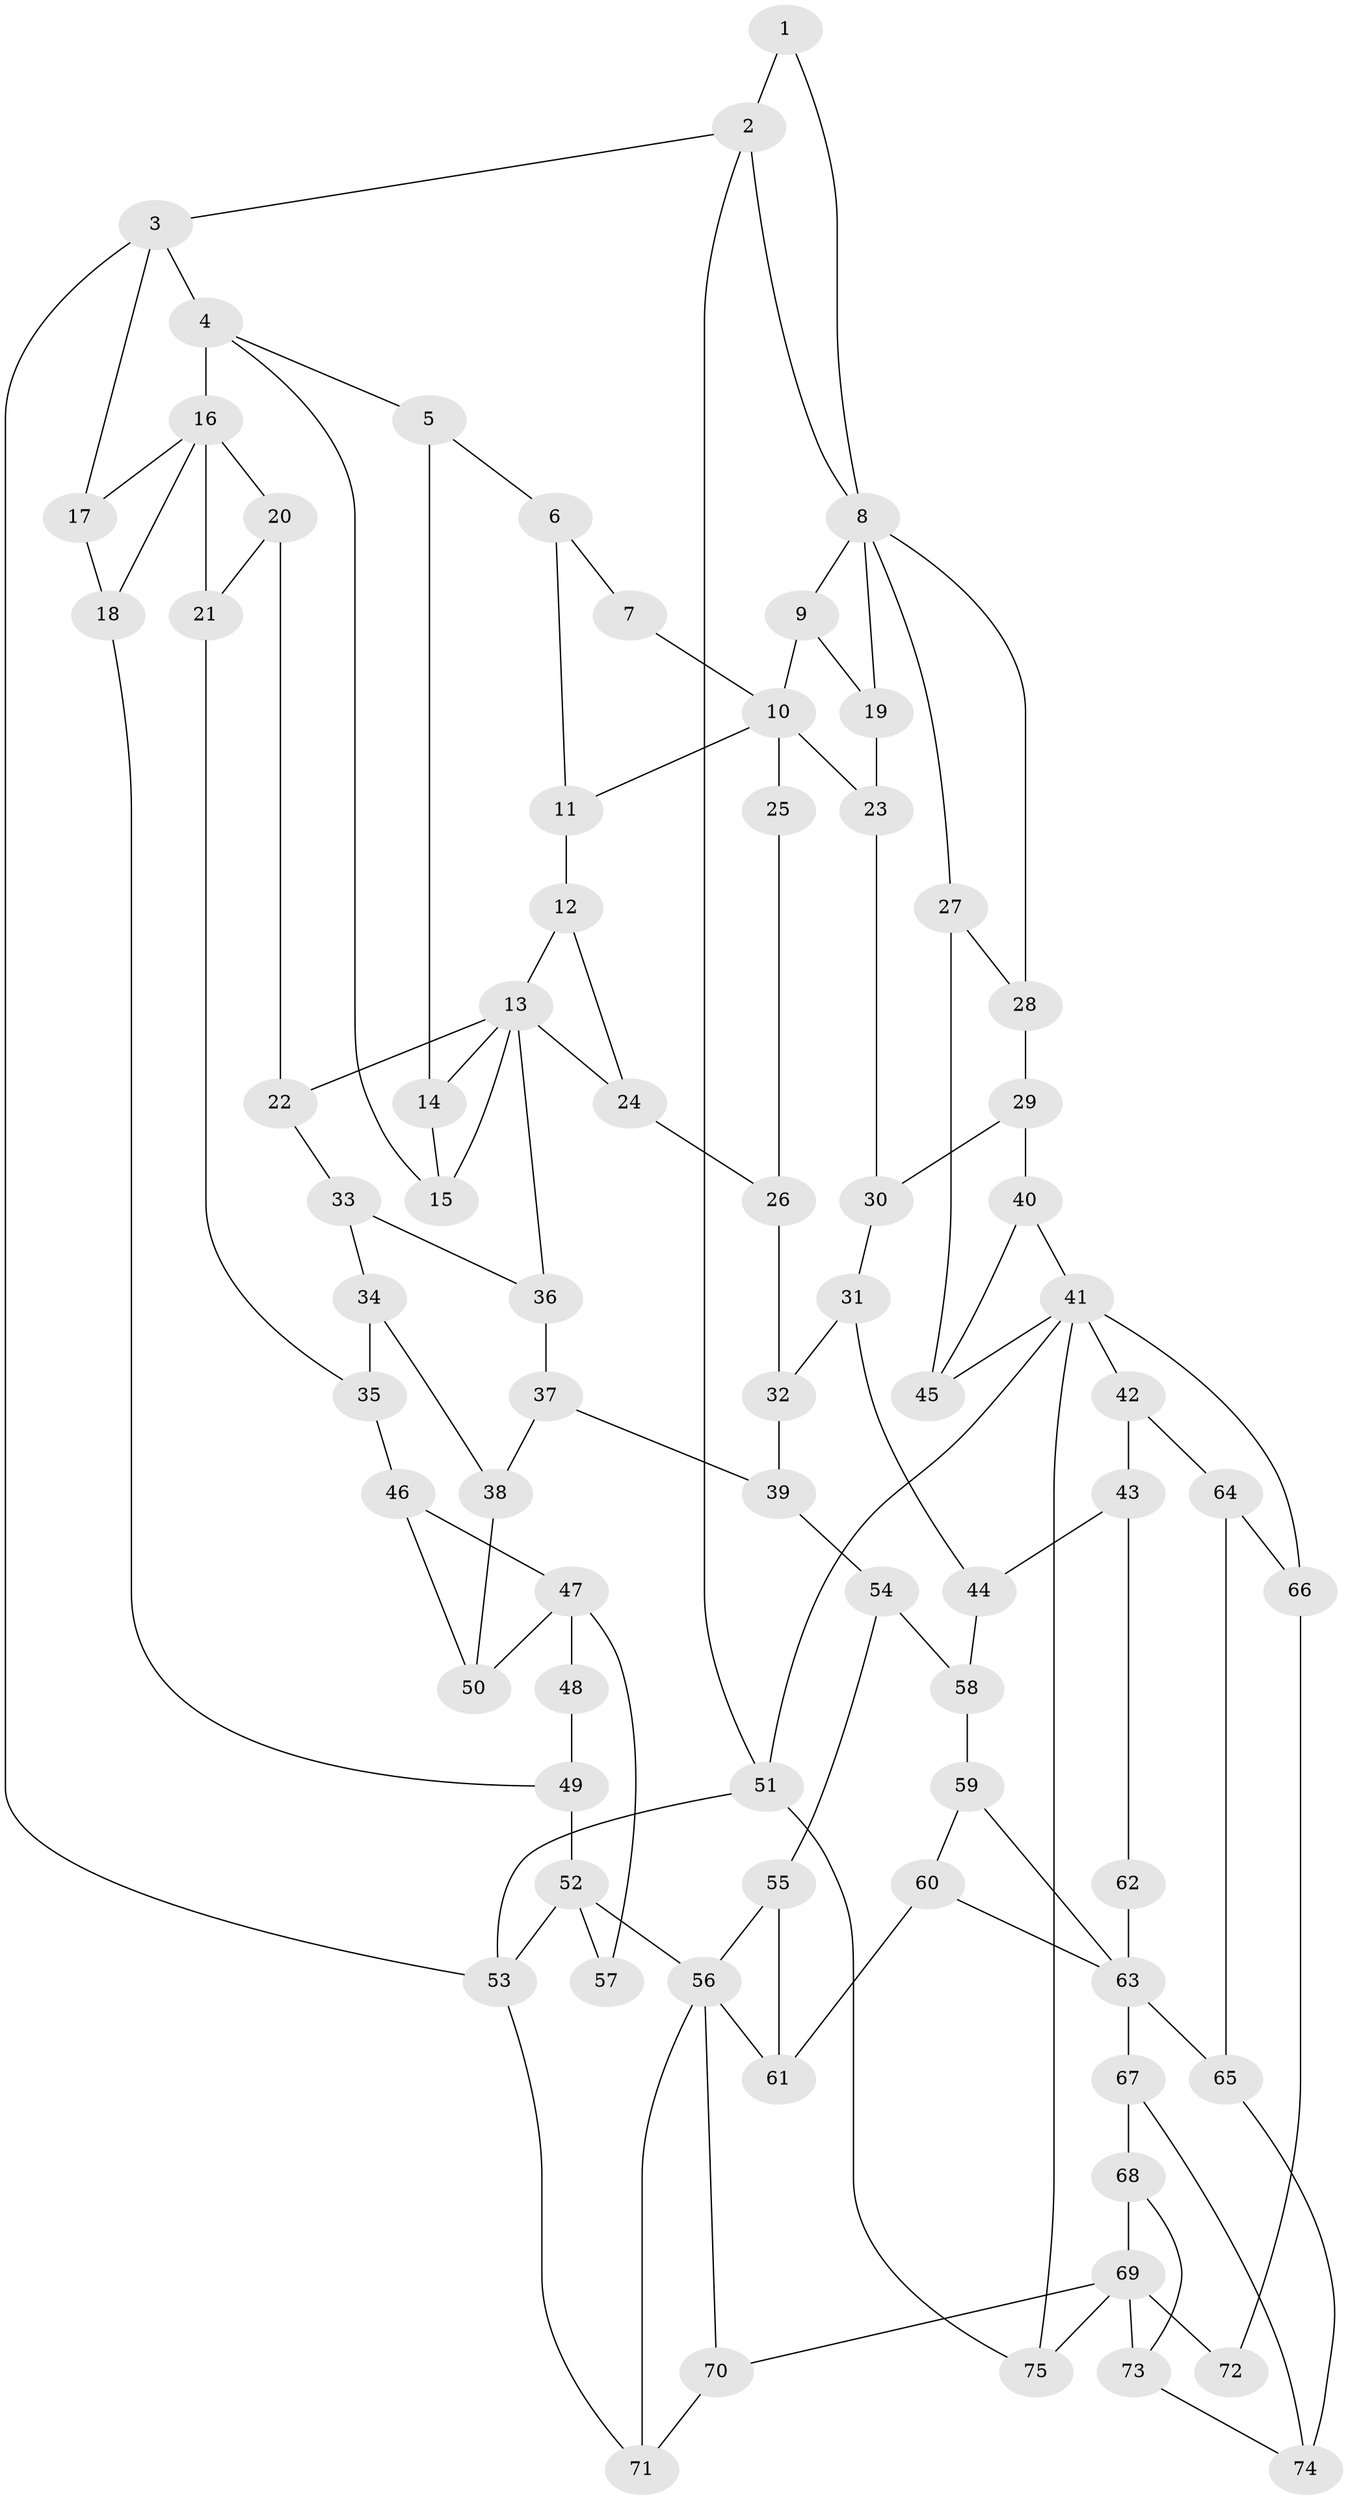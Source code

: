 // original degree distribution, {3: 0.018867924528301886, 6: 0.22641509433962265, 4: 0.24528301886792453, 5: 0.5094339622641509}
// Generated by graph-tools (version 1.1) at 2025/54/03/04/25 22:54:28]
// undirected, 75 vertices, 122 edges
graph export_dot {
  node [color=gray90,style=filled];
  1;
  2;
  3;
  4;
  5;
  6;
  7;
  8;
  9;
  10;
  11;
  12;
  13;
  14;
  15;
  16;
  17;
  18;
  19;
  20;
  21;
  22;
  23;
  24;
  25;
  26;
  27;
  28;
  29;
  30;
  31;
  32;
  33;
  34;
  35;
  36;
  37;
  38;
  39;
  40;
  41;
  42;
  43;
  44;
  45;
  46;
  47;
  48;
  49;
  50;
  51;
  52;
  53;
  54;
  55;
  56;
  57;
  58;
  59;
  60;
  61;
  62;
  63;
  64;
  65;
  66;
  67;
  68;
  69;
  70;
  71;
  72;
  73;
  74;
  75;
  1 -- 2 [weight=1.0];
  1 -- 8 [weight=1.0];
  2 -- 3 [weight=1.0];
  2 -- 8 [weight=1.0];
  2 -- 51 [weight=1.0];
  3 -- 4 [weight=1.0];
  3 -- 17 [weight=1.0];
  3 -- 53 [weight=1.0];
  4 -- 5 [weight=1.0];
  4 -- 15 [weight=1.0];
  4 -- 16 [weight=2.0];
  5 -- 6 [weight=1.0];
  5 -- 14 [weight=1.0];
  6 -- 7 [weight=1.0];
  6 -- 11 [weight=1.0];
  7 -- 10 [weight=1.0];
  8 -- 9 [weight=1.0];
  8 -- 19 [weight=1.0];
  8 -- 27 [weight=1.0];
  8 -- 28 [weight=1.0];
  9 -- 10 [weight=1.0];
  9 -- 19 [weight=1.0];
  10 -- 11 [weight=1.0];
  10 -- 23 [weight=1.0];
  10 -- 25 [weight=2.0];
  11 -- 12 [weight=1.0];
  12 -- 13 [weight=1.0];
  12 -- 24 [weight=1.0];
  13 -- 14 [weight=1.0];
  13 -- 15 [weight=1.0];
  13 -- 22 [weight=1.0];
  13 -- 24 [weight=1.0];
  13 -- 36 [weight=1.0];
  14 -- 15 [weight=1.0];
  16 -- 17 [weight=1.0];
  16 -- 18 [weight=1.0];
  16 -- 20 [weight=1.0];
  16 -- 21 [weight=1.0];
  17 -- 18 [weight=1.0];
  18 -- 49 [weight=1.0];
  19 -- 23 [weight=1.0];
  20 -- 21 [weight=1.0];
  20 -- 22 [weight=1.0];
  21 -- 35 [weight=1.0];
  22 -- 33 [weight=1.0];
  23 -- 30 [weight=1.0];
  24 -- 26 [weight=1.0];
  25 -- 26 [weight=1.0];
  26 -- 32 [weight=1.0];
  27 -- 28 [weight=1.0];
  27 -- 45 [weight=1.0];
  28 -- 29 [weight=1.0];
  29 -- 30 [weight=1.0];
  29 -- 40 [weight=1.0];
  30 -- 31 [weight=1.0];
  31 -- 32 [weight=1.0];
  31 -- 44 [weight=1.0];
  32 -- 39 [weight=1.0];
  33 -- 34 [weight=1.0];
  33 -- 36 [weight=1.0];
  34 -- 35 [weight=1.0];
  34 -- 38 [weight=1.0];
  35 -- 46 [weight=1.0];
  36 -- 37 [weight=1.0];
  37 -- 38 [weight=1.0];
  37 -- 39 [weight=1.0];
  38 -- 50 [weight=1.0];
  39 -- 54 [weight=1.0];
  40 -- 41 [weight=1.0];
  40 -- 45 [weight=1.0];
  41 -- 42 [weight=1.0];
  41 -- 45 [weight=1.0];
  41 -- 51 [weight=1.0];
  41 -- 66 [weight=1.0];
  41 -- 75 [weight=1.0];
  42 -- 43 [weight=1.0];
  42 -- 64 [weight=1.0];
  43 -- 44 [weight=1.0];
  43 -- 62 [weight=1.0];
  44 -- 58 [weight=1.0];
  46 -- 47 [weight=1.0];
  46 -- 50 [weight=1.0];
  47 -- 48 [weight=2.0];
  47 -- 50 [weight=1.0];
  47 -- 57 [weight=2.0];
  48 -- 49 [weight=1.0];
  49 -- 52 [weight=1.0];
  51 -- 53 [weight=1.0];
  51 -- 75 [weight=1.0];
  52 -- 53 [weight=1.0];
  52 -- 56 [weight=2.0];
  52 -- 57 [weight=1.0];
  53 -- 71 [weight=1.0];
  54 -- 55 [weight=1.0];
  54 -- 58 [weight=1.0];
  55 -- 56 [weight=1.0];
  55 -- 61 [weight=1.0];
  56 -- 61 [weight=1.0];
  56 -- 70 [weight=1.0];
  56 -- 71 [weight=1.0];
  58 -- 59 [weight=1.0];
  59 -- 60 [weight=1.0];
  59 -- 63 [weight=1.0];
  60 -- 61 [weight=1.0];
  60 -- 63 [weight=1.0];
  62 -- 63 [weight=2.0];
  63 -- 65 [weight=1.0];
  63 -- 67 [weight=1.0];
  64 -- 65 [weight=1.0];
  64 -- 66 [weight=1.0];
  65 -- 74 [weight=1.0];
  66 -- 72 [weight=1.0];
  67 -- 68 [weight=1.0];
  67 -- 74 [weight=1.0];
  68 -- 69 [weight=1.0];
  68 -- 73 [weight=1.0];
  69 -- 70 [weight=1.0];
  69 -- 72 [weight=2.0];
  69 -- 73 [weight=1.0];
  69 -- 75 [weight=1.0];
  70 -- 71 [weight=1.0];
  73 -- 74 [weight=1.0];
}
